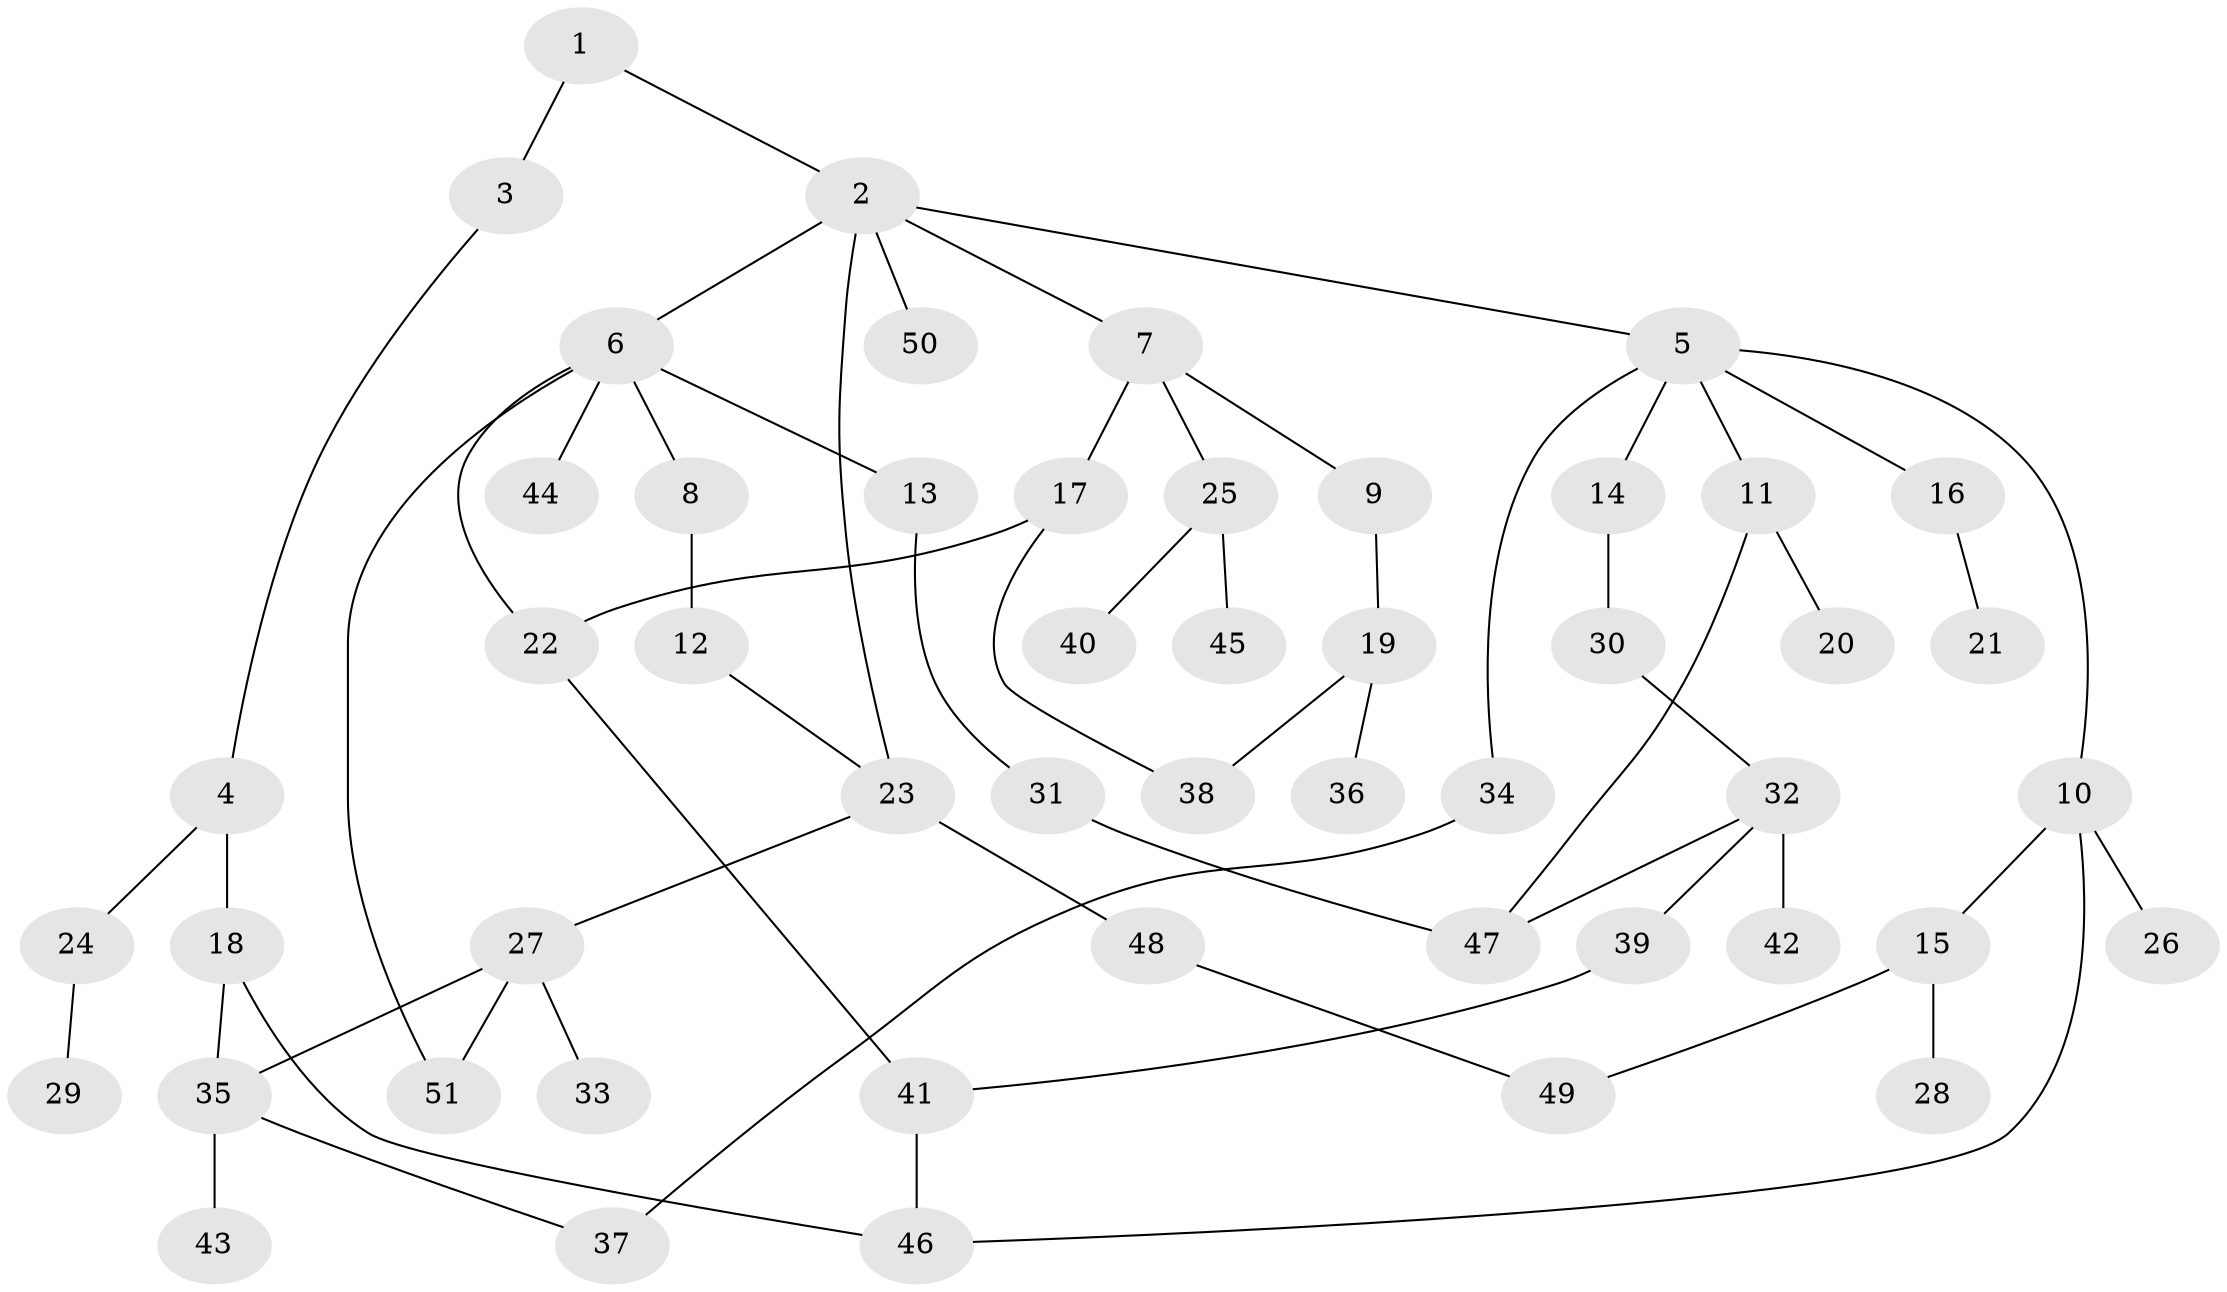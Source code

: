 // coarse degree distribution, {4: 0.16, 1: 0.44, 3: 0.04, 2: 0.28, 11: 0.04, 5: 0.04}
// Generated by graph-tools (version 1.1) at 2025/45/03/04/25 21:45:12]
// undirected, 51 vertices, 62 edges
graph export_dot {
graph [start="1"]
  node [color=gray90,style=filled];
  1;
  2;
  3;
  4;
  5;
  6;
  7;
  8;
  9;
  10;
  11;
  12;
  13;
  14;
  15;
  16;
  17;
  18;
  19;
  20;
  21;
  22;
  23;
  24;
  25;
  26;
  27;
  28;
  29;
  30;
  31;
  32;
  33;
  34;
  35;
  36;
  37;
  38;
  39;
  40;
  41;
  42;
  43;
  44;
  45;
  46;
  47;
  48;
  49;
  50;
  51;
  1 -- 2;
  1 -- 3;
  2 -- 5;
  2 -- 6;
  2 -- 7;
  2 -- 23;
  2 -- 50;
  3 -- 4;
  4 -- 18;
  4 -- 24;
  5 -- 10;
  5 -- 11;
  5 -- 14;
  5 -- 16;
  5 -- 34;
  6 -- 8;
  6 -- 13;
  6 -- 44;
  6 -- 51;
  6 -- 22;
  7 -- 9;
  7 -- 17;
  7 -- 25;
  8 -- 12;
  9 -- 19;
  10 -- 15;
  10 -- 26;
  10 -- 46;
  11 -- 20;
  11 -- 47;
  12 -- 23;
  13 -- 31;
  14 -- 30;
  15 -- 28;
  15 -- 49;
  16 -- 21;
  17 -- 22;
  17 -- 38;
  18 -- 35;
  18 -- 46;
  19 -- 36;
  19 -- 38;
  22 -- 41;
  23 -- 27;
  23 -- 48;
  24 -- 29;
  25 -- 40;
  25 -- 45;
  27 -- 33;
  27 -- 35;
  27 -- 51;
  30 -- 32;
  31 -- 47;
  32 -- 39;
  32 -- 42;
  32 -- 47;
  34 -- 37;
  35 -- 43;
  35 -- 37;
  39 -- 41;
  41 -- 46;
  48 -- 49;
}
